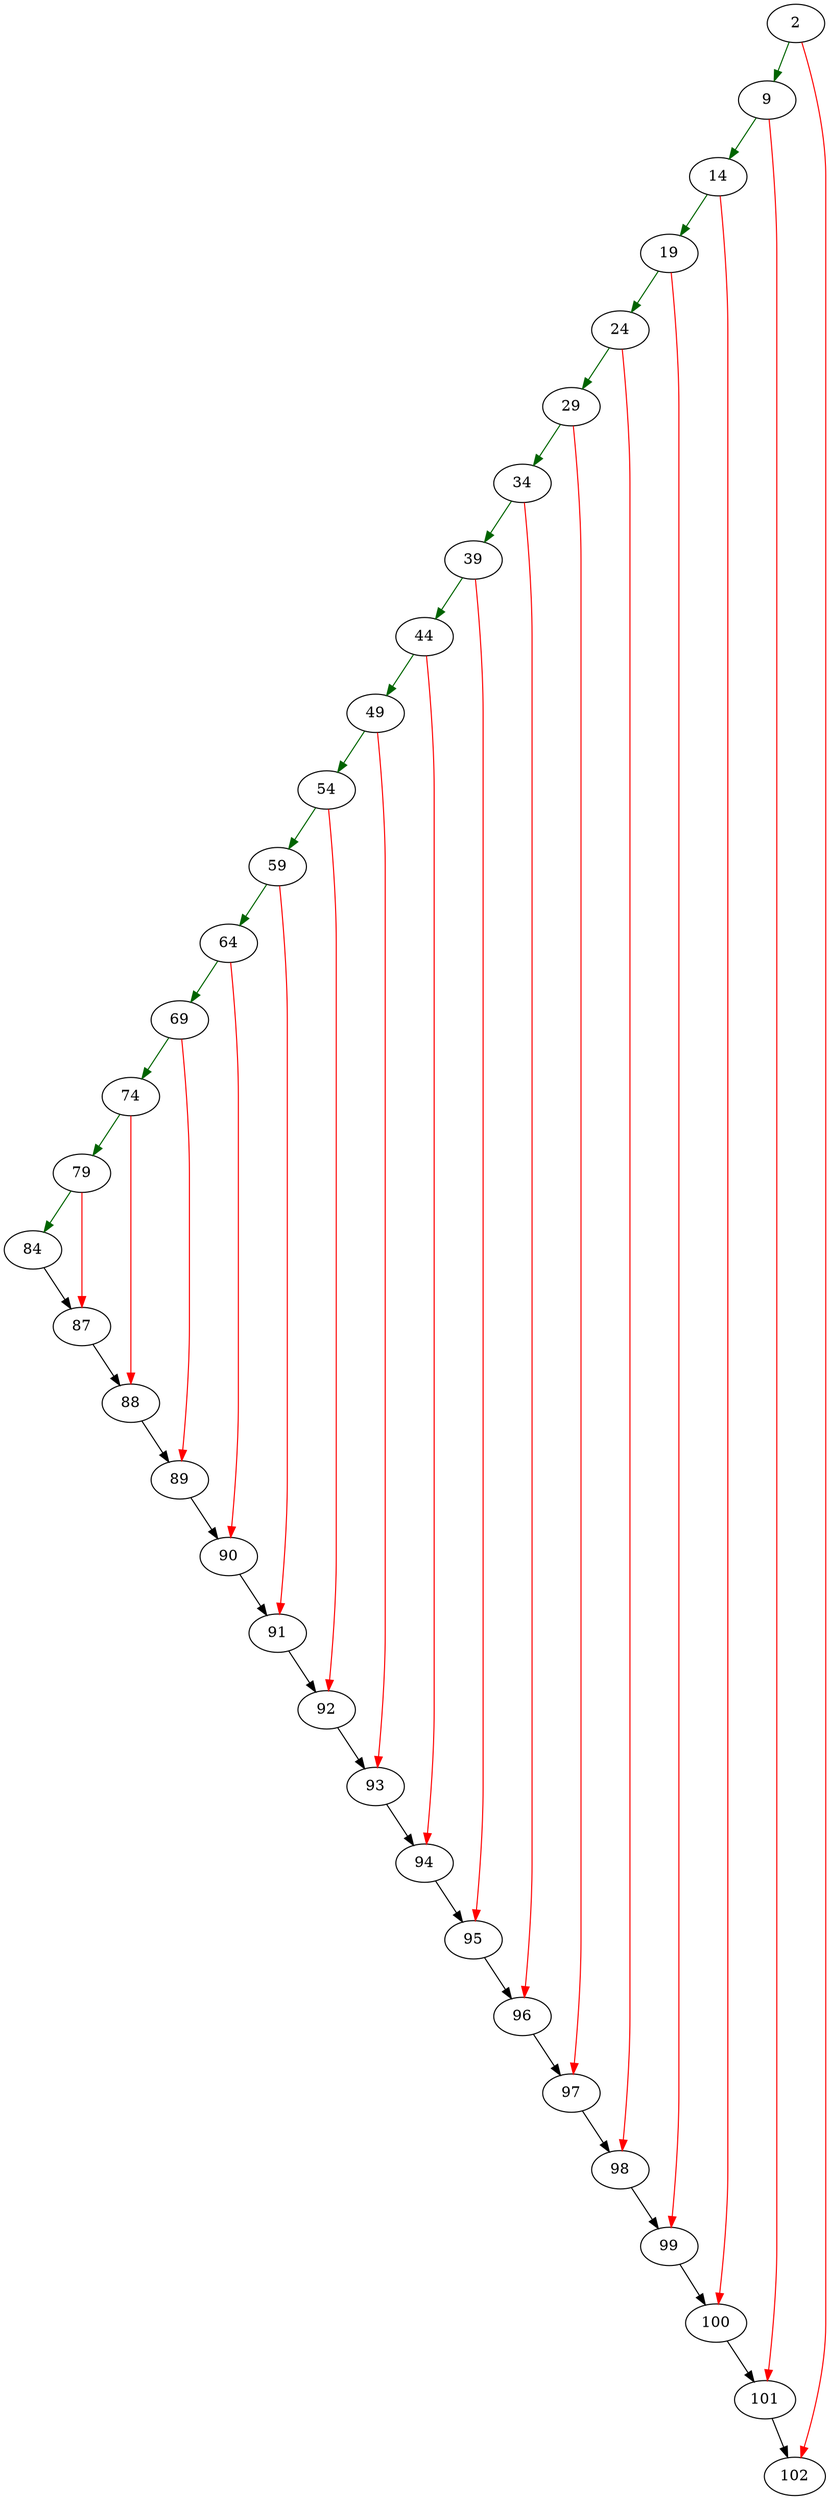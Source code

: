 strict digraph "main" {
	// Node definitions.
	2 [entry=true];
	9;
	102;
	14;
	101;
	19;
	100;
	24;
	99;
	29;
	98;
	34;
	97;
	39;
	96;
	44;
	95;
	49;
	94;
	54;
	93;
	59;
	92;
	64;
	91;
	69;
	90;
	74;
	89;
	79;
	88;
	84;
	87;

	// Edge definitions.
	2 -> 9 [
		color=darkgreen
		cond=true
	];
	2 -> 102 [
		color=red
		cond=false
	];
	9 -> 14 [
		color=darkgreen
		cond=true
	];
	9 -> 101 [
		color=red
		cond=false
	];
	14 -> 19 [
		color=darkgreen
		cond=true
	];
	14 -> 100 [
		color=red
		cond=false
	];
	101 -> 102;
	19 -> 24 [
		color=darkgreen
		cond=true
	];
	19 -> 99 [
		color=red
		cond=false
	];
	100 -> 101;
	24 -> 29 [
		color=darkgreen
		cond=true
	];
	24 -> 98 [
		color=red
		cond=false
	];
	99 -> 100;
	29 -> 34 [
		color=darkgreen
		cond=true
	];
	29 -> 97 [
		color=red
		cond=false
	];
	98 -> 99;
	34 -> 39 [
		color=darkgreen
		cond=true
	];
	34 -> 96 [
		color=red
		cond=false
	];
	97 -> 98;
	39 -> 44 [
		color=darkgreen
		cond=true
	];
	39 -> 95 [
		color=red
		cond=false
	];
	96 -> 97;
	44 -> 49 [
		color=darkgreen
		cond=true
	];
	44 -> 94 [
		color=red
		cond=false
	];
	95 -> 96;
	49 -> 54 [
		color=darkgreen
		cond=true
	];
	49 -> 93 [
		color=red
		cond=false
	];
	94 -> 95;
	54 -> 59 [
		color=darkgreen
		cond=true
	];
	54 -> 92 [
		color=red
		cond=false
	];
	93 -> 94;
	59 -> 64 [
		color=darkgreen
		cond=true
	];
	59 -> 91 [
		color=red
		cond=false
	];
	92 -> 93;
	64 -> 69 [
		color=darkgreen
		cond=true
	];
	64 -> 90 [
		color=red
		cond=false
	];
	91 -> 92;
	69 -> 74 [
		color=darkgreen
		cond=true
	];
	69 -> 89 [
		color=red
		cond=false
	];
	90 -> 91;
	74 -> 79 [
		color=darkgreen
		cond=true
	];
	74 -> 88 [
		color=red
		cond=false
	];
	89 -> 90;
	79 -> 84 [
		color=darkgreen
		cond=true
	];
	79 -> 87 [
		color=red
		cond=false
	];
	88 -> 89;
	84 -> 87;
	87 -> 88;
}